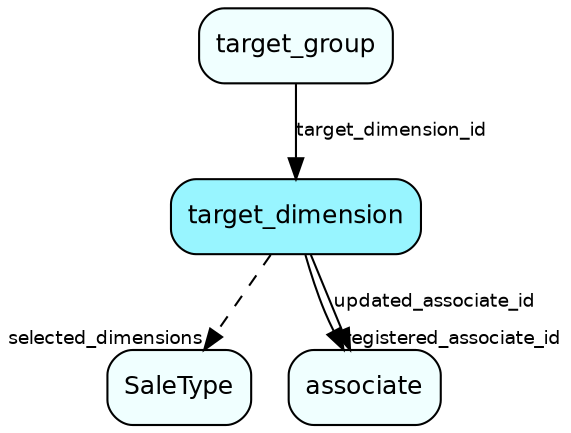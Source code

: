 digraph target_dimension  {
node [shape = box style="rounded, filled" fontname = "Helvetica" fontsize = "12" ]
edge [fontname = "Helvetica" fontsize = "9"]

target_dimension[fillcolor = "cadetblue1"]
SaleType[fillcolor = "azure1"]
associate[fillcolor = "azure1"]
target_group[fillcolor = "azure1"]
target_dimension -> SaleType [headlabel = "selected_dimensions" style="dashed"]
target_dimension -> associate [headlabel = "registered_associate_id"]
target_dimension -> associate [label = "updated_associate_id"]
target_group -> target_dimension [label = "target_dimension_id"]
}

